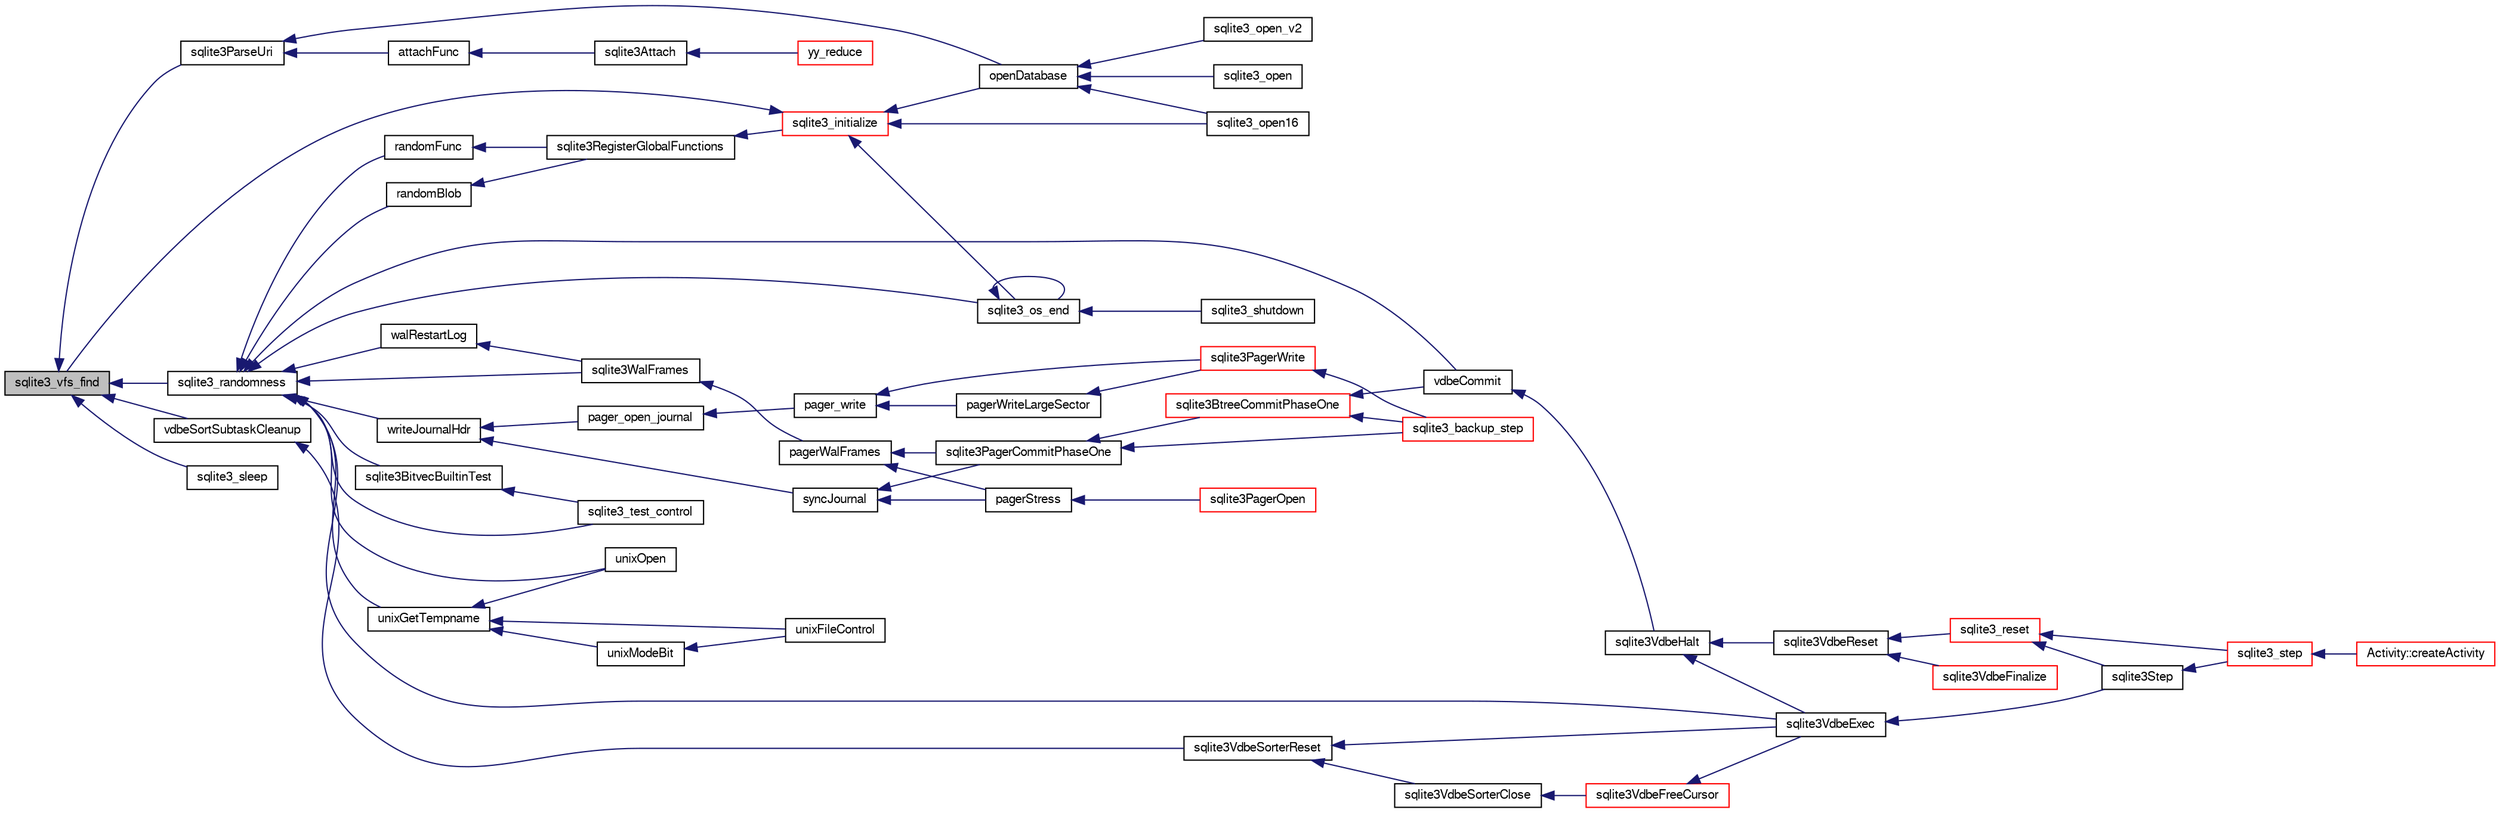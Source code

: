digraph "sqlite3_vfs_find"
{
  edge [fontname="FreeSans",fontsize="10",labelfontname="FreeSans",labelfontsize="10"];
  node [fontname="FreeSans",fontsize="10",shape=record];
  rankdir="LR";
  Node98775 [label="sqlite3_vfs_find",height=0.2,width=0.4,color="black", fillcolor="grey75", style="filled", fontcolor="black"];
  Node98775 -> Node98776 [dir="back",color="midnightblue",fontsize="10",style="solid",fontname="FreeSans"];
  Node98776 [label="sqlite3_randomness",height=0.2,width=0.4,color="black", fillcolor="white", style="filled",URL="$sqlite3_8h.html#aa452ad88657d4606e137b09c4e9315c7"];
  Node98776 -> Node98777 [dir="back",color="midnightblue",fontsize="10",style="solid",fontname="FreeSans"];
  Node98777 [label="unixGetTempname",height=0.2,width=0.4,color="black", fillcolor="white", style="filled",URL="$sqlite3_8c.html#ad53f02dff404aec729bd406c00998d12"];
  Node98777 -> Node98778 [dir="back",color="midnightblue",fontsize="10",style="solid",fontname="FreeSans"];
  Node98778 [label="unixModeBit",height=0.2,width=0.4,color="black", fillcolor="white", style="filled",URL="$sqlite3_8c.html#a2508a74b47b850a9f5a559a28681f394"];
  Node98778 -> Node98779 [dir="back",color="midnightblue",fontsize="10",style="solid",fontname="FreeSans"];
  Node98779 [label="unixFileControl",height=0.2,width=0.4,color="black", fillcolor="white", style="filled",URL="$sqlite3_8c.html#ad71f213fa385cc58f307cefd953c03ae"];
  Node98777 -> Node98779 [dir="back",color="midnightblue",fontsize="10",style="solid",fontname="FreeSans"];
  Node98777 -> Node98780 [dir="back",color="midnightblue",fontsize="10",style="solid",fontname="FreeSans"];
  Node98780 [label="unixOpen",height=0.2,width=0.4,color="black", fillcolor="white", style="filled",URL="$sqlite3_8c.html#a8ed5efc47b6e14f7805cd1bb9b215775"];
  Node98776 -> Node98780 [dir="back",color="midnightblue",fontsize="10",style="solid",fontname="FreeSans"];
  Node98776 -> Node98781 [dir="back",color="midnightblue",fontsize="10",style="solid",fontname="FreeSans"];
  Node98781 [label="sqlite3_os_end",height=0.2,width=0.4,color="black", fillcolor="white", style="filled",URL="$sqlite3_8h.html#a2288c95881ecca13d994e42b6a958906"];
  Node98781 -> Node98781 [dir="back",color="midnightblue",fontsize="10",style="solid",fontname="FreeSans"];
  Node98781 -> Node98782 [dir="back",color="midnightblue",fontsize="10",style="solid",fontname="FreeSans"];
  Node98782 [label="sqlite3_shutdown",height=0.2,width=0.4,color="black", fillcolor="white", style="filled",URL="$sqlite3_8h.html#aeaf9947fe863ba3d3aca061475e3af2e"];
  Node98776 -> Node98783 [dir="back",color="midnightblue",fontsize="10",style="solid",fontname="FreeSans"];
  Node98783 [label="sqlite3BitvecBuiltinTest",height=0.2,width=0.4,color="black", fillcolor="white", style="filled",URL="$sqlite3_8c.html#a9b4e3e921ce1ede6f10a9106c034ff9b"];
  Node98783 -> Node98784 [dir="back",color="midnightblue",fontsize="10",style="solid",fontname="FreeSans"];
  Node98784 [label="sqlite3_test_control",height=0.2,width=0.4,color="black", fillcolor="white", style="filled",URL="$sqlite3_8h.html#a3d90fdf0f259711a4e3822e12cd86106"];
  Node98776 -> Node98785 [dir="back",color="midnightblue",fontsize="10",style="solid",fontname="FreeSans"];
  Node98785 [label="writeJournalHdr",height=0.2,width=0.4,color="black", fillcolor="white", style="filled",URL="$sqlite3_8c.html#a0b0a4fa9c3fe997aaa565b1e438acca7"];
  Node98785 -> Node98786 [dir="back",color="midnightblue",fontsize="10",style="solid",fontname="FreeSans"];
  Node98786 [label="syncJournal",height=0.2,width=0.4,color="black", fillcolor="white", style="filled",URL="$sqlite3_8c.html#a53f9f2b680d397f110a892f8931623c6"];
  Node98786 -> Node98787 [dir="back",color="midnightblue",fontsize="10",style="solid",fontname="FreeSans"];
  Node98787 [label="pagerStress",height=0.2,width=0.4,color="black", fillcolor="white", style="filled",URL="$sqlite3_8c.html#abb21a3a371038e9e3e69af0f21a1b386"];
  Node98787 -> Node98788 [dir="back",color="midnightblue",fontsize="10",style="solid",fontname="FreeSans"];
  Node98788 [label="sqlite3PagerOpen",height=0.2,width=0.4,color="red", fillcolor="white", style="filled",URL="$sqlite3_8c.html#a5b4a74e8a1754922c482b7af19b30611"];
  Node98786 -> Node99056 [dir="back",color="midnightblue",fontsize="10",style="solid",fontname="FreeSans"];
  Node99056 [label="sqlite3PagerCommitPhaseOne",height=0.2,width=0.4,color="black", fillcolor="white", style="filled",URL="$sqlite3_8c.html#a2baf986bff9120486e9acc5951494ea7"];
  Node99056 -> Node99057 [dir="back",color="midnightblue",fontsize="10",style="solid",fontname="FreeSans"];
  Node99057 [label="sqlite3BtreeCommitPhaseOne",height=0.2,width=0.4,color="red", fillcolor="white", style="filled",URL="$sqlite3_8c.html#ae266cba101e64ad99a166f237532e262"];
  Node99057 -> Node99003 [dir="back",color="midnightblue",fontsize="10",style="solid",fontname="FreeSans"];
  Node99003 [label="sqlite3_backup_step",height=0.2,width=0.4,color="red", fillcolor="white", style="filled",URL="$sqlite3_8h.html#a1699b75e98d082eebc465a9e64c35269"];
  Node99057 -> Node99059 [dir="back",color="midnightblue",fontsize="10",style="solid",fontname="FreeSans"];
  Node99059 [label="vdbeCommit",height=0.2,width=0.4,color="black", fillcolor="white", style="filled",URL="$sqlite3_8c.html#a5d7f1e0625451b987728f600cfe1b92d"];
  Node99059 -> Node99009 [dir="back",color="midnightblue",fontsize="10",style="solid",fontname="FreeSans"];
  Node99009 [label="sqlite3VdbeHalt",height=0.2,width=0.4,color="black", fillcolor="white", style="filled",URL="$sqlite3_8c.html#a8d1d99703d999190fbc35ecc981cb709"];
  Node99009 -> Node99010 [dir="back",color="midnightblue",fontsize="10",style="solid",fontname="FreeSans"];
  Node99010 [label="sqlite3VdbeReset",height=0.2,width=0.4,color="black", fillcolor="white", style="filled",URL="$sqlite3_8c.html#a315a913742f7267f90d46d41446353b1"];
  Node99010 -> Node99011 [dir="back",color="midnightblue",fontsize="10",style="solid",fontname="FreeSans"];
  Node99011 [label="sqlite3VdbeFinalize",height=0.2,width=0.4,color="red", fillcolor="white", style="filled",URL="$sqlite3_8c.html#af81e0c8d03b71610d3a826469f67bbd4"];
  Node99010 -> Node99018 [dir="back",color="midnightblue",fontsize="10",style="solid",fontname="FreeSans"];
  Node99018 [label="sqlite3_reset",height=0.2,width=0.4,color="red", fillcolor="white", style="filled",URL="$sqlite3_8h.html#a758efebc2e95694959ab0e74b397984c"];
  Node99018 -> Node98791 [dir="back",color="midnightblue",fontsize="10",style="solid",fontname="FreeSans"];
  Node98791 [label="sqlite3Step",height=0.2,width=0.4,color="black", fillcolor="white", style="filled",URL="$sqlite3_8c.html#a3f2872e873e2758a4beedad1d5113554"];
  Node98791 -> Node98792 [dir="back",color="midnightblue",fontsize="10",style="solid",fontname="FreeSans"];
  Node98792 [label="sqlite3_step",height=0.2,width=0.4,color="red", fillcolor="white", style="filled",URL="$sqlite3_8h.html#ac1e491ce36b7471eb28387f7d3c74334"];
  Node98792 -> Node98793 [dir="back",color="midnightblue",fontsize="10",style="solid",fontname="FreeSans"];
  Node98793 [label="Activity::createActivity",height=0.2,width=0.4,color="red", fillcolor="white", style="filled",URL="$classActivity.html#a813cc5e52c14ab49b39014c134e3425b"];
  Node99018 -> Node98792 [dir="back",color="midnightblue",fontsize="10",style="solid",fontname="FreeSans"];
  Node99009 -> Node98790 [dir="back",color="midnightblue",fontsize="10",style="solid",fontname="FreeSans"];
  Node98790 [label="sqlite3VdbeExec",height=0.2,width=0.4,color="black", fillcolor="white", style="filled",URL="$sqlite3_8c.html#a8ce40a614bdc56719c4d642b1e4dfb21"];
  Node98790 -> Node98791 [dir="back",color="midnightblue",fontsize="10",style="solid",fontname="FreeSans"];
  Node99056 -> Node99003 [dir="back",color="midnightblue",fontsize="10",style="solid",fontname="FreeSans"];
  Node98785 -> Node99060 [dir="back",color="midnightblue",fontsize="10",style="solid",fontname="FreeSans"];
  Node99060 [label="pager_open_journal",height=0.2,width=0.4,color="black", fillcolor="white", style="filled",URL="$sqlite3_8c.html#a9a5224f8941dc99ce19bb0eb24766d00"];
  Node99060 -> Node99061 [dir="back",color="midnightblue",fontsize="10",style="solid",fontname="FreeSans"];
  Node99061 [label="pager_write",height=0.2,width=0.4,color="black", fillcolor="white", style="filled",URL="$sqlite3_8c.html#aa5dbf1a9dcccf0aa140b04b81325517f"];
  Node99061 -> Node99062 [dir="back",color="midnightblue",fontsize="10",style="solid",fontname="FreeSans"];
  Node99062 [label="pagerWriteLargeSector",height=0.2,width=0.4,color="black", fillcolor="white", style="filled",URL="$sqlite3_8c.html#a06334f0cc1c2dc95ffe29c2359928b92"];
  Node99062 -> Node99063 [dir="back",color="midnightblue",fontsize="10",style="solid",fontname="FreeSans"];
  Node99063 [label="sqlite3PagerWrite",height=0.2,width=0.4,color="red", fillcolor="white", style="filled",URL="$sqlite3_8c.html#ad4b8aee028ee99575b0748b299e04ed0"];
  Node99063 -> Node99003 [dir="back",color="midnightblue",fontsize="10",style="solid",fontname="FreeSans"];
  Node99061 -> Node99063 [dir="back",color="midnightblue",fontsize="10",style="solid",fontname="FreeSans"];
  Node98776 -> Node99175 [dir="back",color="midnightblue",fontsize="10",style="solid",fontname="FreeSans"];
  Node99175 [label="walRestartLog",height=0.2,width=0.4,color="black", fillcolor="white", style="filled",URL="$sqlite3_8c.html#a12a2a8718a33ce32fc99f83239a4d491"];
  Node99175 -> Node99176 [dir="back",color="midnightblue",fontsize="10",style="solid",fontname="FreeSans"];
  Node99176 [label="sqlite3WalFrames",height=0.2,width=0.4,color="black", fillcolor="white", style="filled",URL="$sqlite3_8c.html#af9606aac275558d3b96c83b2bff2d717"];
  Node99176 -> Node99173 [dir="back",color="midnightblue",fontsize="10",style="solid",fontname="FreeSans"];
  Node99173 [label="pagerWalFrames",height=0.2,width=0.4,color="black", fillcolor="white", style="filled",URL="$sqlite3_8c.html#a1675dba6bfeb50d8aa8a0509103fd004"];
  Node99173 -> Node98787 [dir="back",color="midnightblue",fontsize="10",style="solid",fontname="FreeSans"];
  Node99173 -> Node99056 [dir="back",color="midnightblue",fontsize="10",style="solid",fontname="FreeSans"];
  Node98776 -> Node99176 [dir="back",color="midnightblue",fontsize="10",style="solid",fontname="FreeSans"];
  Node98776 -> Node99059 [dir="back",color="midnightblue",fontsize="10",style="solid",fontname="FreeSans"];
  Node98776 -> Node98790 [dir="back",color="midnightblue",fontsize="10",style="solid",fontname="FreeSans"];
  Node98776 -> Node99177 [dir="back",color="midnightblue",fontsize="10",style="solid",fontname="FreeSans"];
  Node99177 [label="randomFunc",height=0.2,width=0.4,color="black", fillcolor="white", style="filled",URL="$sqlite3_8c.html#a77905d2b2e1b154cf082f061cfa057dd"];
  Node99177 -> Node99178 [dir="back",color="midnightblue",fontsize="10",style="solid",fontname="FreeSans"];
  Node99178 [label="sqlite3RegisterGlobalFunctions",height=0.2,width=0.4,color="black", fillcolor="white", style="filled",URL="$sqlite3_8c.html#a9f75bd111010f29e1b8d74344473c4ec"];
  Node99178 -> Node99179 [dir="back",color="midnightblue",fontsize="10",style="solid",fontname="FreeSans"];
  Node99179 [label="sqlite3_initialize",height=0.2,width=0.4,color="red", fillcolor="white", style="filled",URL="$sqlite3_8h.html#ab0c0ee2d5d4cf8b28e9572296a8861df"];
  Node99179 -> Node98775 [dir="back",color="midnightblue",fontsize="10",style="solid",fontname="FreeSans"];
  Node99179 -> Node98781 [dir="back",color="midnightblue",fontsize="10",style="solid",fontname="FreeSans"];
  Node99179 -> Node99025 [dir="back",color="midnightblue",fontsize="10",style="solid",fontname="FreeSans"];
  Node99025 [label="openDatabase",height=0.2,width=0.4,color="black", fillcolor="white", style="filled",URL="$sqlite3_8c.html#a6a9c3bc3a64234e863413f41db473758"];
  Node99025 -> Node99026 [dir="back",color="midnightblue",fontsize="10",style="solid",fontname="FreeSans"];
  Node99026 [label="sqlite3_open",height=0.2,width=0.4,color="black", fillcolor="white", style="filled",URL="$sqlite3_8h.html#a97ba966ed1acc38409786258268f5f71"];
  Node99025 -> Node99027 [dir="back",color="midnightblue",fontsize="10",style="solid",fontname="FreeSans"];
  Node99027 [label="sqlite3_open_v2",height=0.2,width=0.4,color="black", fillcolor="white", style="filled",URL="$sqlite3_8h.html#a140fe275b6975dc867cea50a65a217c4"];
  Node99025 -> Node99028 [dir="back",color="midnightblue",fontsize="10",style="solid",fontname="FreeSans"];
  Node99028 [label="sqlite3_open16",height=0.2,width=0.4,color="black", fillcolor="white", style="filled",URL="$sqlite3_8h.html#adbc401bb96713f32e553db32f6f3ca33"];
  Node99179 -> Node99028 [dir="back",color="midnightblue",fontsize="10",style="solid",fontname="FreeSans"];
  Node98776 -> Node99560 [dir="back",color="midnightblue",fontsize="10",style="solid",fontname="FreeSans"];
  Node99560 [label="randomBlob",height=0.2,width=0.4,color="black", fillcolor="white", style="filled",URL="$sqlite3_8c.html#a2b058708f7f26feb80fce84c3e375d64"];
  Node99560 -> Node99178 [dir="back",color="midnightblue",fontsize="10",style="solid",fontname="FreeSans"];
  Node98776 -> Node98784 [dir="back",color="midnightblue",fontsize="10",style="solid",fontname="FreeSans"];
  Node98775 -> Node99648 [dir="back",color="midnightblue",fontsize="10",style="solid",fontname="FreeSans"];
  Node99648 [label="vdbeSortSubtaskCleanup",height=0.2,width=0.4,color="black", fillcolor="white", style="filled",URL="$sqlite3_8c.html#abc8ce4c3ef58cc10f5b27642aab32b30"];
  Node99648 -> Node99649 [dir="back",color="midnightblue",fontsize="10",style="solid",fontname="FreeSans"];
  Node99649 [label="sqlite3VdbeSorterReset",height=0.2,width=0.4,color="black", fillcolor="white", style="filled",URL="$sqlite3_8c.html#a5dc239f845e793a82dd1d60ed3ed9c09"];
  Node99649 -> Node98790 [dir="back",color="midnightblue",fontsize="10",style="solid",fontname="FreeSans"];
  Node99649 -> Node99650 [dir="back",color="midnightblue",fontsize="10",style="solid",fontname="FreeSans"];
  Node99650 [label="sqlite3VdbeSorterClose",height=0.2,width=0.4,color="black", fillcolor="white", style="filled",URL="$sqlite3_8c.html#a787fa9e9800f8ae4ef3fa11044ed1ac9"];
  Node99650 -> Node99106 [dir="back",color="midnightblue",fontsize="10",style="solid",fontname="FreeSans"];
  Node99106 [label="sqlite3VdbeFreeCursor",height=0.2,width=0.4,color="red", fillcolor="white", style="filled",URL="$sqlite3_8c.html#a0f9084083e1d0639708934630f33d6ef"];
  Node99106 -> Node98790 [dir="back",color="midnightblue",fontsize="10",style="solid",fontname="FreeSans"];
  Node98775 -> Node99341 [dir="back",color="midnightblue",fontsize="10",style="solid",fontname="FreeSans"];
  Node99341 [label="sqlite3ParseUri",height=0.2,width=0.4,color="black", fillcolor="white", style="filled",URL="$sqlite3_8c.html#aaa912f29a67460d8b2186c97056e8767"];
  Node99341 -> Node98818 [dir="back",color="midnightblue",fontsize="10",style="solid",fontname="FreeSans"];
  Node98818 [label="attachFunc",height=0.2,width=0.4,color="black", fillcolor="white", style="filled",URL="$sqlite3_8c.html#a69cb751a7da501b9a0aa37e0d7c3eaf7"];
  Node98818 -> Node98819 [dir="back",color="midnightblue",fontsize="10",style="solid",fontname="FreeSans"];
  Node98819 [label="sqlite3Attach",height=0.2,width=0.4,color="black", fillcolor="white", style="filled",URL="$sqlite3_8c.html#ae0907fe0b43cc1b4c7e6a16213e8546f"];
  Node98819 -> Node98820 [dir="back",color="midnightblue",fontsize="10",style="solid",fontname="FreeSans"];
  Node98820 [label="yy_reduce",height=0.2,width=0.4,color="red", fillcolor="white", style="filled",URL="$sqlite3_8c.html#a7c419a9b25711c666a9a2449ef377f14"];
  Node99341 -> Node99025 [dir="back",color="midnightblue",fontsize="10",style="solid",fontname="FreeSans"];
  Node98775 -> Node99651 [dir="back",color="midnightblue",fontsize="10",style="solid",fontname="FreeSans"];
  Node99651 [label="sqlite3_sleep",height=0.2,width=0.4,color="black", fillcolor="white", style="filled",URL="$sqlite3_8h.html#ad0c133ddbbecb6433f3c6ebef8966efa"];
}
